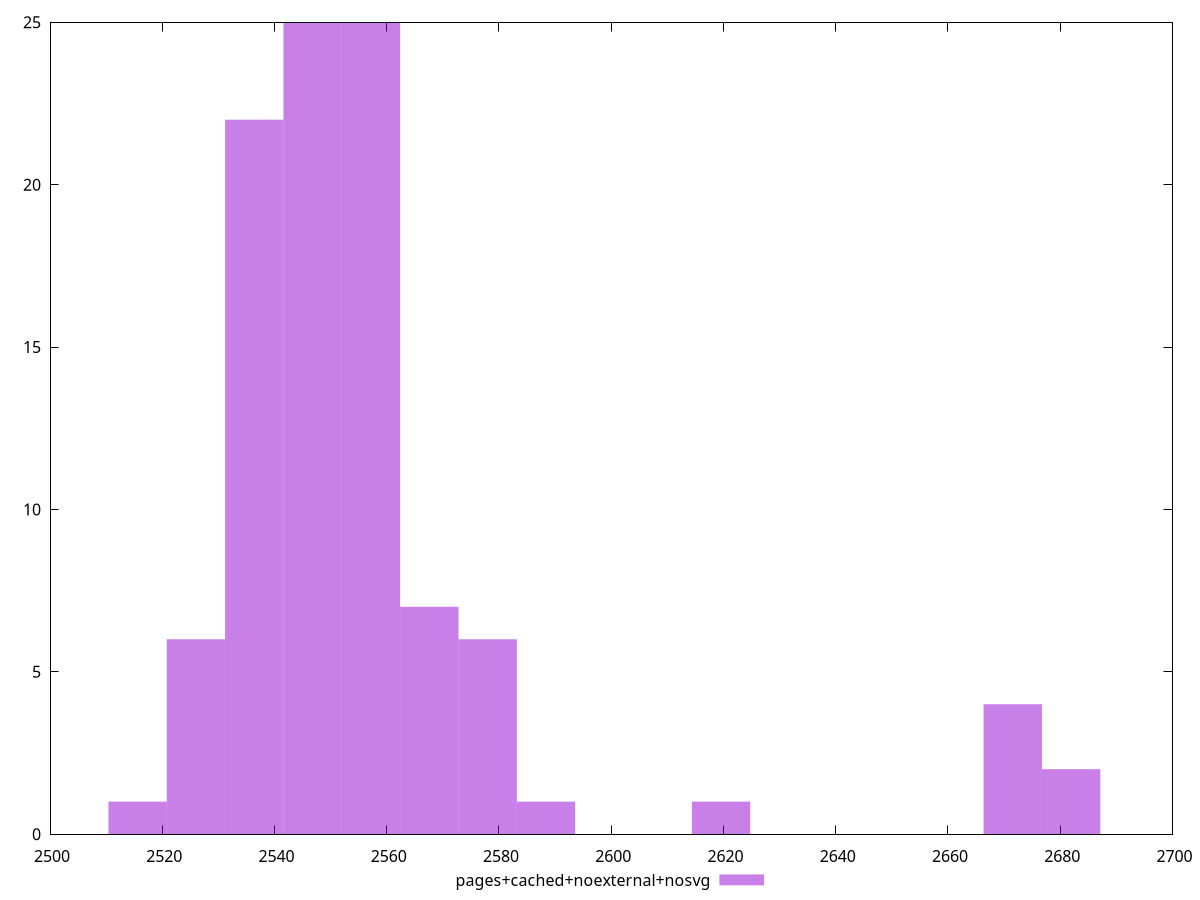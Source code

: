 $_pagesCachedNoexternalNosvg <<EOF
2536.399803920294 22
2526.004722756686 6
2557.1899662475093 25
2546.7948850839016 25
2567.585047411117 7
2619.560453229156 1
2681.9309402108024 2
2671.5358590471947 4
2577.980128574725 6
2515.6096415930783 1
2588.3752097383326 1
EOF
set key outside below
set terminal pngcairo
set output "report_00006_2020-11-02T20-21-41.718Z/speed-index/pages+cached+noexternal+nosvg//raw_hist.png"
set yrange [0:25]
set boxwidth 10.395081163607761
set style fill transparent solid 0.5 noborder
plot $_pagesCachedNoexternalNosvg title "pages+cached+noexternal+nosvg" with boxes ,